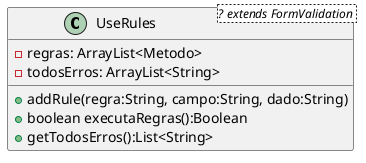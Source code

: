 @startuml
class UseRules <? extends FormValidation >{
    - regras: ArrayList<Metodo>
    - todosErros: ArrayList<String>
    + addRule(regra:String, campo:String, dado:String)
    + boolean executaRegras():Boolean
    + getTodosErros():List<String>
}

@enduml

